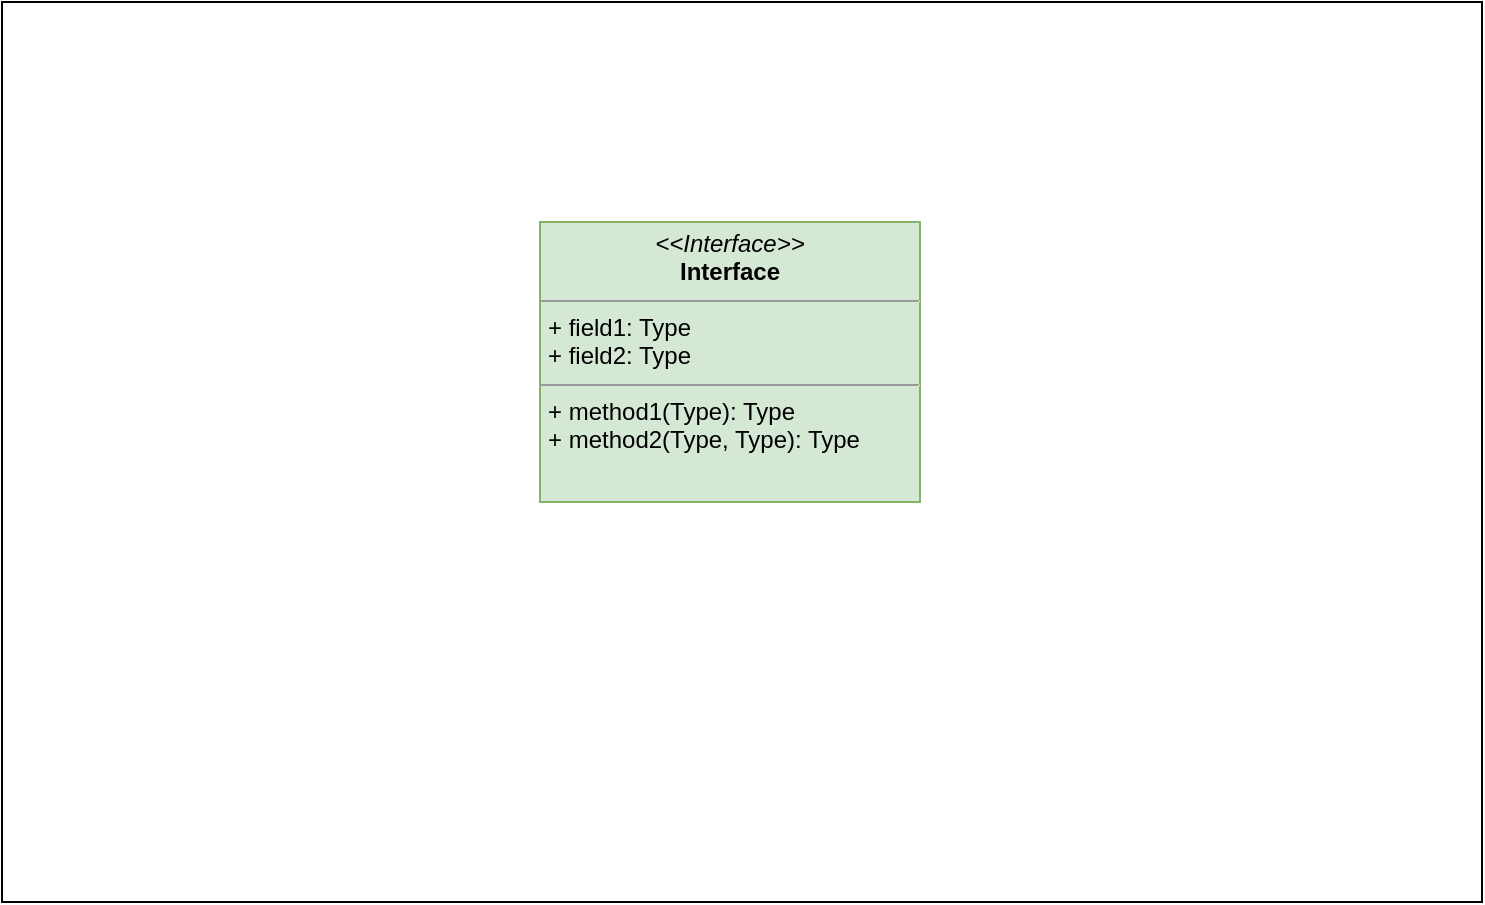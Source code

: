 <mxfile version="16.2.4" type="github">
  <diagram id="21XVajsXqath_ERdmZyK" name="Page-1">
    <mxGraphModel dx="946" dy="657" grid="1" gridSize="10" guides="1" tooltips="1" connect="1" arrows="1" fold="1" page="1" pageScale="1" pageWidth="827" pageHeight="1169" math="0" shadow="0">
      <root>
        <mxCell id="0" />
        <mxCell id="1" parent="0" />
        <mxCell id="Tr28WtjLyArQcUBFR3m_-1" value="" style="rounded=0;whiteSpace=wrap;html=1;" parent="1" vertex="1">
          <mxGeometry x="50" y="30" width="740" height="450" as="geometry" />
        </mxCell>
        <mxCell id="MrbVyOfFiOe7aQmOxA6O-1" value="&lt;p style=&quot;margin:0px;margin-top:4px;text-align:center;&quot;&gt;&lt;i&gt;&amp;lt;&amp;lt;Interface&amp;gt;&amp;gt;&lt;/i&gt;&lt;br/&gt;&lt;b&gt;Interface&lt;/b&gt;&lt;/p&gt;&lt;hr size=&quot;1&quot;/&gt;&lt;p style=&quot;margin:0px;margin-left:4px;&quot;&gt;+ field1: Type&lt;br/&gt;+ field2: Type&lt;/p&gt;&lt;hr size=&quot;1&quot;/&gt;&lt;p style=&quot;margin:0px;margin-left:4px;&quot;&gt;+ method1(Type): Type&lt;br/&gt;+ method2(Type, Type): Type&lt;/p&gt;" style="verticalAlign=top;align=left;overflow=fill;fontSize=12;fontFamily=Helvetica;html=1;fillColor=#d5e8d4;strokeColor=#82b366;" parent="1" vertex="1">
          <mxGeometry x="319" y="140" width="190" height="140" as="geometry" />
        </mxCell>
      </root>
    </mxGraphModel>
  </diagram>
</mxfile>
